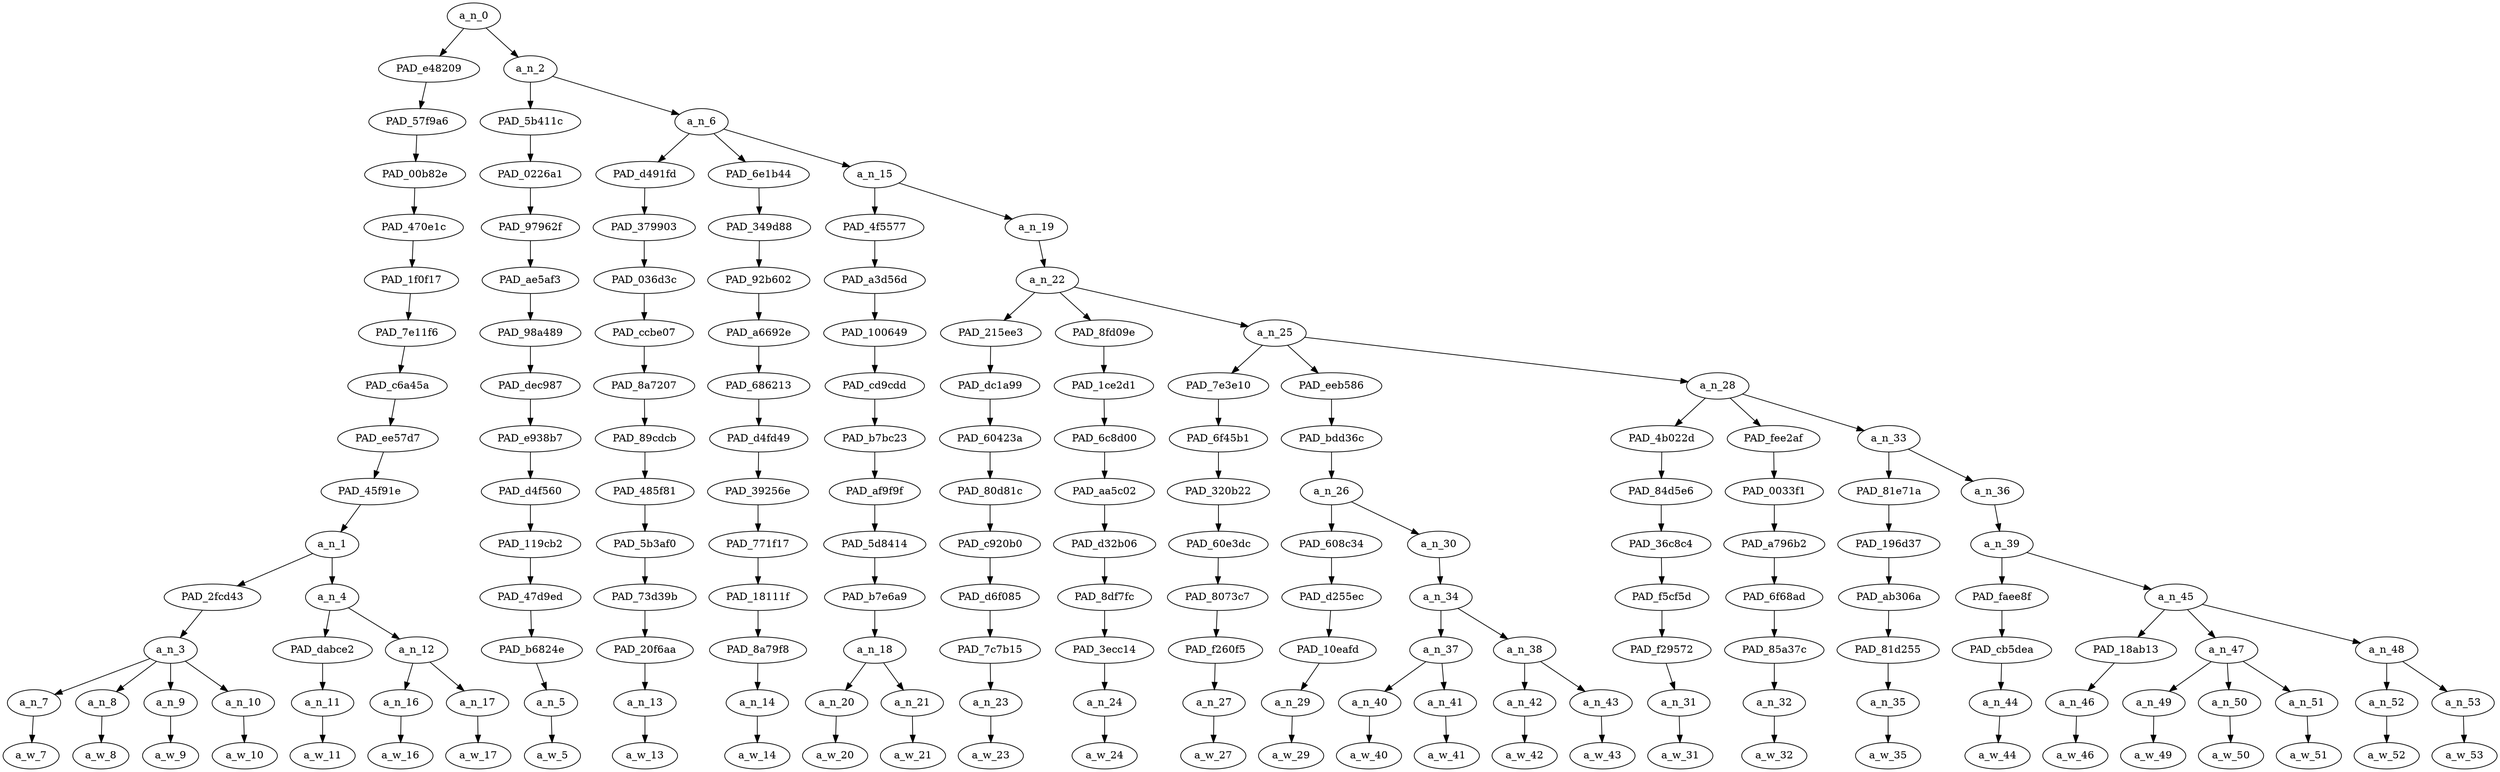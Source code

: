 strict digraph "" {
	a_n_0	[div_dir=1,
		index=0,
		level=14,
		pos="5.771669238683128,14!",
		text_span="[0, 1, 2, 3, 4, 5, 6, 7, 8, 9, 10, 11, 12, 13, 14, 15, 16, 17, 18, 19, 20, 21, 22, 23, 24, 25, 26, 27, 28, 29]",
		value=1.00000000];
	PAD_e48209	[div_dir=1,
		index=0,
		level=13,
		pos="3.125,13!",
		text_span="[0, 1, 2, 3, 4, 5, 6]",
		value=0.39258813];
	a_n_0 -> PAD_e48209;
	a_n_2	[div_dir=-1,
		index=1,
		level=13,
		pos="8.418338477366255,13!",
		text_span="[7, 8, 9, 10, 11, 12, 13, 14, 15, 16, 17, 18, 19, 20, 21, 22, 23, 24, 25, 26, 27, 28, 29]",
		value=0.60738713];
	a_n_0 -> a_n_2;
	PAD_57f9a6	[div_dir=1,
		index=0,
		level=12,
		pos="3.125,12!",
		text_span="[0, 1, 2, 3, 4, 5, 6]",
		value=0.39258813];
	PAD_e48209 -> PAD_57f9a6;
	PAD_00b82e	[div_dir=1,
		index=0,
		level=11,
		pos="3.125,11!",
		text_span="[0, 1, 2, 3, 4, 5, 6]",
		value=0.39258813];
	PAD_57f9a6 -> PAD_00b82e;
	PAD_470e1c	[div_dir=1,
		index=0,
		level=10,
		pos="3.125,10!",
		text_span="[0, 1, 2, 3, 4, 5, 6]",
		value=0.39258813];
	PAD_00b82e -> PAD_470e1c;
	PAD_1f0f17	[div_dir=1,
		index=0,
		level=9,
		pos="3.125,9!",
		text_span="[0, 1, 2, 3, 4, 5, 6]",
		value=0.39258813];
	PAD_470e1c -> PAD_1f0f17;
	PAD_7e11f6	[div_dir=1,
		index=0,
		level=8,
		pos="3.125,8!",
		text_span="[0, 1, 2, 3, 4, 5, 6]",
		value=0.39258813];
	PAD_1f0f17 -> PAD_7e11f6;
	PAD_c6a45a	[div_dir=1,
		index=0,
		level=7,
		pos="3.125,7!",
		text_span="[0, 1, 2, 3, 4, 5, 6]",
		value=0.39258813];
	PAD_7e11f6 -> PAD_c6a45a;
	PAD_ee57d7	[div_dir=1,
		index=0,
		level=6,
		pos="3.125,6!",
		text_span="[0, 1, 2, 3, 4, 5, 6]",
		value=0.39258813];
	PAD_c6a45a -> PAD_ee57d7;
	PAD_45f91e	[div_dir=1,
		index=0,
		level=5,
		pos="3.125,5!",
		text_span="[0, 1, 2, 3, 4, 5, 6]",
		value=0.39258813];
	PAD_ee57d7 -> PAD_45f91e;
	a_n_1	[div_dir=1,
		index=0,
		level=4,
		pos="3.125,4!",
		text_span="[0, 1, 2, 3, 4, 5, 6]",
		value=0.39258813];
	PAD_45f91e -> a_n_1;
	PAD_2fcd43	[div_dir=1,
		index=0,
		level=3,
		pos="1.5,3!",
		text_span="[0, 1, 2, 3]",
		value=0.25784945];
	a_n_1 -> PAD_2fcd43;
	a_n_4	[div_dir=-1,
		index=1,
		level=3,
		pos="4.75,3!",
		text_span="[4, 5, 6]",
		value=0.13448982];
	a_n_1 -> a_n_4;
	a_n_3	[div_dir=1,
		index=0,
		level=2,
		pos="1.5,2!",
		text_span="[0, 1, 2, 3]",
		value=0.25784945];
	PAD_2fcd43 -> a_n_3;
	a_n_7	[div_dir=1,
		index=0,
		level=1,
		pos="0.0,1!",
		text_span="[0]",
		value=0.04856770];
	a_n_3 -> a_n_7;
	a_n_8	[div_dir=1,
		index=1,
		level=1,
		pos="1.0,1!",
		text_span="[1]",
		value=0.08026808];
	a_n_3 -> a_n_8;
	a_n_9	[div_dir=1,
		index=2,
		level=1,
		pos="2.0,1!",
		text_span="[2]",
		value=0.08770953];
	a_n_3 -> a_n_9;
	a_n_10	[div_dir=1,
		index=3,
		level=1,
		pos="3.0,1!",
		text_span="[3]",
		value=0.04080387];
	a_n_3 -> a_n_10;
	a_w_7	[div_dir=0,
		index=0,
		level=0,
		pos="0,0!",
		text_span="[0]",
		value="<user>"];
	a_n_7 -> a_w_7;
	a_w_8	[div_dir=0,
		index=1,
		level=0,
		pos="1,0!",
		text_span="[1]",
		value="<user>1"];
	a_n_8 -> a_w_8;
	a_w_9	[div_dir=0,
		index=2,
		level=0,
		pos="2,0!",
		text_span="[2]",
		value="<user>2"];
	a_n_9 -> a_w_9;
	a_w_10	[div_dir=0,
		index=3,
		level=0,
		pos="3,0!",
		text_span="[3]",
		value=millions];
	a_n_10 -> a_w_10;
	PAD_dabce2	[div_dir=1,
		index=1,
		level=2,
		pos="4.0,2!",
		text_span="[4]",
		value=0.01859836];
	a_n_4 -> PAD_dabce2;
	a_n_12	[div_dir=-1,
		index=2,
		level=2,
		pos="5.5,2!",
		text_span="[5, 6]",
		value=0.11587789];
	a_n_4 -> a_n_12;
	a_n_11	[div_dir=1,
		index=4,
		level=1,
		pos="4.0,1!",
		text_span="[4]",
		value=0.01859836];
	PAD_dabce2 -> a_n_11;
	a_w_11	[div_dir=0,
		index=4,
		level=0,
		pos="4,0!",
		text_span="[4]",
		value=of];
	a_n_11 -> a_w_11;
	a_n_16	[div_dir=-1,
		index=5,
		level=1,
		pos="5.0,1!",
		text_span="[5]",
		value=0.08896522];
	a_n_12 -> a_n_16;
	a_n_17	[div_dir=1,
		index=6,
		level=1,
		pos="6.0,1!",
		text_span="[6]",
		value=0.02686570];
	a_n_12 -> a_n_17;
	a_w_16	[div_dir=0,
		index=5,
		level=0,
		pos="5,0!",
		text_span="[5]",
		value=yemeni];
	a_n_16 -> a_w_16;
	a_w_17	[div_dir=0,
		index=6,
		level=0,
		pos="6,0!",
		text_span="[6]",
		value=children];
	a_n_17 -> a_w_17;
	PAD_5b411c	[div_dir=-1,
		index=1,
		level=12,
		pos="7.0,12!",
		text_span="[7]",
		value=0.04943916];
	a_n_2 -> PAD_5b411c;
	a_n_6	[div_dir=-1,
		index=2,
		level=12,
		pos="9.83667695473251,12!",
		text_span="[8, 9, 10, 11, 12, 13, 14, 15, 16, 17, 18, 19, 20, 21, 22, 23, 24, 25, 26, 27, 28, 29]",
		value=0.55785803];
	a_n_2 -> a_n_6;
	PAD_0226a1	[div_dir=-1,
		index=1,
		level=11,
		pos="7.0,11!",
		text_span="[7]",
		value=0.04943916];
	PAD_5b411c -> PAD_0226a1;
	PAD_97962f	[div_dir=-1,
		index=1,
		level=10,
		pos="7.0,10!",
		text_span="[7]",
		value=0.04943916];
	PAD_0226a1 -> PAD_97962f;
	PAD_ae5af3	[div_dir=-1,
		index=1,
		level=9,
		pos="7.0,9!",
		text_span="[7]",
		value=0.04943916];
	PAD_97962f -> PAD_ae5af3;
	PAD_98a489	[div_dir=-1,
		index=1,
		level=8,
		pos="7.0,8!",
		text_span="[7]",
		value=0.04943916];
	PAD_ae5af3 -> PAD_98a489;
	PAD_dec987	[div_dir=-1,
		index=1,
		level=7,
		pos="7.0,7!",
		text_span="[7]",
		value=0.04943916];
	PAD_98a489 -> PAD_dec987;
	PAD_e938b7	[div_dir=-1,
		index=1,
		level=6,
		pos="7.0,6!",
		text_span="[7]",
		value=0.04943916];
	PAD_dec987 -> PAD_e938b7;
	PAD_d4f560	[div_dir=-1,
		index=1,
		level=5,
		pos="7.0,5!",
		text_span="[7]",
		value=0.04943916];
	PAD_e938b7 -> PAD_d4f560;
	PAD_119cb2	[div_dir=-1,
		index=1,
		level=4,
		pos="7.0,4!",
		text_span="[7]",
		value=0.04943916];
	PAD_d4f560 -> PAD_119cb2;
	PAD_47d9ed	[div_dir=-1,
		index=2,
		level=3,
		pos="7.0,3!",
		text_span="[7]",
		value=0.04943916];
	PAD_119cb2 -> PAD_47d9ed;
	PAD_b6824e	[div_dir=-1,
		index=3,
		level=2,
		pos="7.0,2!",
		text_span="[7]",
		value=0.04943916];
	PAD_47d9ed -> PAD_b6824e;
	a_n_5	[div_dir=-1,
		index=7,
		level=1,
		pos="7.0,1!",
		text_span="[7]",
		value=0.04943916];
	PAD_b6824e -> a_n_5;
	a_w_5	[div_dir=0,
		index=7,
		level=0,
		pos="7,0!",
		text_span="[7]",
		value=starve];
	a_n_5 -> a_w_5;
	PAD_d491fd	[div_dir=1,
		index=2,
		level=11,
		pos="8.0,11!",
		text_span="[8]",
		value=0.01889269];
	a_n_6 -> PAD_d491fd;
	PAD_6e1b44	[div_dir=-1,
		index=3,
		level=11,
		pos="9.0,11!",
		text_span="[9]",
		value=0.01645556];
	a_n_6 -> PAD_6e1b44;
	a_n_15	[div_dir=-1,
		index=4,
		level=11,
		pos="12.510030864197532,11!",
		text_span="[10, 11, 12, 13, 14, 15, 16, 17, 18, 19, 20, 21, 22, 23, 24, 25, 26, 27, 28, 29]",
		value=0.52245819];
	a_n_6 -> a_n_15;
	PAD_379903	[div_dir=1,
		index=2,
		level=10,
		pos="8.0,10!",
		text_span="[8]",
		value=0.01889269];
	PAD_d491fd -> PAD_379903;
	PAD_036d3c	[div_dir=1,
		index=2,
		level=9,
		pos="8.0,9!",
		text_span="[8]",
		value=0.01889269];
	PAD_379903 -> PAD_036d3c;
	PAD_ccbe07	[div_dir=1,
		index=2,
		level=8,
		pos="8.0,8!",
		text_span="[8]",
		value=0.01889269];
	PAD_036d3c -> PAD_ccbe07;
	PAD_8a7207	[div_dir=1,
		index=2,
		level=7,
		pos="8.0,7!",
		text_span="[8]",
		value=0.01889269];
	PAD_ccbe07 -> PAD_8a7207;
	PAD_89cdcb	[div_dir=1,
		index=2,
		level=6,
		pos="8.0,6!",
		text_span="[8]",
		value=0.01889269];
	PAD_8a7207 -> PAD_89cdcb;
	PAD_485f81	[div_dir=1,
		index=2,
		level=5,
		pos="8.0,5!",
		text_span="[8]",
		value=0.01889269];
	PAD_89cdcb -> PAD_485f81;
	PAD_5b3af0	[div_dir=1,
		index=2,
		level=4,
		pos="8.0,4!",
		text_span="[8]",
		value=0.01889269];
	PAD_485f81 -> PAD_5b3af0;
	PAD_73d39b	[div_dir=1,
		index=3,
		level=3,
		pos="8.0,3!",
		text_span="[8]",
		value=0.01889269];
	PAD_5b3af0 -> PAD_73d39b;
	PAD_20f6aa	[div_dir=1,
		index=4,
		level=2,
		pos="8.0,2!",
		text_span="[8]",
		value=0.01889269];
	PAD_73d39b -> PAD_20f6aa;
	a_n_13	[div_dir=1,
		index=8,
		level=1,
		pos="8.0,1!",
		text_span="[8]",
		value=0.01889269];
	PAD_20f6aa -> a_n_13;
	a_w_13	[div_dir=0,
		index=8,
		level=0,
		pos="8,0!",
		text_span="[8]",
		value=because];
	a_n_13 -> a_w_13;
	PAD_349d88	[div_dir=-1,
		index=3,
		level=10,
		pos="9.0,10!",
		text_span="[9]",
		value=0.01645556];
	PAD_6e1b44 -> PAD_349d88;
	PAD_92b602	[div_dir=-1,
		index=3,
		level=9,
		pos="9.0,9!",
		text_span="[9]",
		value=0.01645556];
	PAD_349d88 -> PAD_92b602;
	PAD_a6692e	[div_dir=-1,
		index=3,
		level=8,
		pos="9.0,8!",
		text_span="[9]",
		value=0.01645556];
	PAD_92b602 -> PAD_a6692e;
	PAD_686213	[div_dir=-1,
		index=3,
		level=7,
		pos="9.0,7!",
		text_span="[9]",
		value=0.01645556];
	PAD_a6692e -> PAD_686213;
	PAD_d4fd49	[div_dir=-1,
		index=3,
		level=6,
		pos="9.0,6!",
		text_span="[9]",
		value=0.01645556];
	PAD_686213 -> PAD_d4fd49;
	PAD_39256e	[div_dir=-1,
		index=3,
		level=5,
		pos="9.0,5!",
		text_span="[9]",
		value=0.01645556];
	PAD_d4fd49 -> PAD_39256e;
	PAD_771f17	[div_dir=-1,
		index=3,
		level=4,
		pos="9.0,4!",
		text_span="[9]",
		value=0.01645556];
	PAD_39256e -> PAD_771f17;
	PAD_18111f	[div_dir=-1,
		index=4,
		level=3,
		pos="9.0,3!",
		text_span="[9]",
		value=0.01645556];
	PAD_771f17 -> PAD_18111f;
	PAD_8a79f8	[div_dir=-1,
		index=5,
		level=2,
		pos="9.0,2!",
		text_span="[9]",
		value=0.01645556];
	PAD_18111f -> PAD_8a79f8;
	a_n_14	[div_dir=-1,
		index=9,
		level=1,
		pos="9.0,1!",
		text_span="[9]",
		value=0.01645556];
	PAD_8a79f8 -> a_n_14;
	a_w_14	[div_dir=0,
		index=9,
		level=0,
		pos="9,0!",
		text_span="[9]",
		value=of1];
	a_n_14 -> a_w_14;
	PAD_4f5577	[div_dir=1,
		index=4,
		level=10,
		pos="10.5,10!",
		text_span="[10, 11]",
		value=0.08206103];
	a_n_15 -> PAD_4f5577;
	a_n_19	[div_dir=-1,
		index=5,
		level=10,
		pos="14.520061728395063,10!",
		text_span="[12, 13, 14, 15, 16, 17, 18, 19, 20, 21, 22, 23, 24, 25, 26, 27, 28, 29]",
		value=0.44032985];
	a_n_15 -> a_n_19;
	PAD_a3d56d	[div_dir=1,
		index=4,
		level=9,
		pos="10.5,9!",
		text_span="[10, 11]",
		value=0.08206103];
	PAD_4f5577 -> PAD_a3d56d;
	PAD_100649	[div_dir=1,
		index=4,
		level=8,
		pos="10.5,8!",
		text_span="[10, 11]",
		value=0.08206103];
	PAD_a3d56d -> PAD_100649;
	PAD_cd9cdd	[div_dir=1,
		index=4,
		level=7,
		pos="10.5,7!",
		text_span="[10, 11]",
		value=0.08206103];
	PAD_100649 -> PAD_cd9cdd;
	PAD_b7bc23	[div_dir=1,
		index=4,
		level=6,
		pos="10.5,6!",
		text_span="[10, 11]",
		value=0.08206103];
	PAD_cd9cdd -> PAD_b7bc23;
	PAD_af9f9f	[div_dir=1,
		index=4,
		level=5,
		pos="10.5,5!",
		text_span="[10, 11]",
		value=0.08206103];
	PAD_b7bc23 -> PAD_af9f9f;
	PAD_5d8414	[div_dir=1,
		index=4,
		level=4,
		pos="10.5,4!",
		text_span="[10, 11]",
		value=0.08206103];
	PAD_af9f9f -> PAD_5d8414;
	PAD_b7e6a9	[div_dir=1,
		index=5,
		level=3,
		pos="10.5,3!",
		text_span="[10, 11]",
		value=0.08206103];
	PAD_5d8414 -> PAD_b7e6a9;
	a_n_18	[div_dir=1,
		index=6,
		level=2,
		pos="10.5,2!",
		text_span="[10, 11]",
		value=0.08206103];
	PAD_b7e6a9 -> a_n_18;
	a_n_20	[div_dir=1,
		index=10,
		level=1,
		pos="10.0,1!",
		text_span="[10]",
		value=0.04919415];
	a_n_18 -> a_n_20;
	a_n_21	[div_dir=-1,
		index=11,
		level=1,
		pos="11.0,1!",
		text_span="[11]",
		value=0.03286346];
	a_n_18 -> a_n_21;
	a_w_20	[div_dir=0,
		index=10,
		level=0,
		pos="10,0!",
		text_span="[10]",
		value=trump];
	a_n_20 -> a_w_20;
	a_w_21	[div_dir=0,
		index=11,
		level=0,
		pos="11,0!",
		text_span="[11]",
		value=policies];
	a_n_21 -> a_w_21;
	a_n_22	[div_dir=-1,
		index=5,
		level=9,
		pos="14.520061728395063,9!",
		text_span="[12, 13, 14, 15, 16, 17, 18, 19, 20, 21, 22, 23, 24, 25, 26, 27, 28, 29]",
		value=0.44025802];
	a_n_19 -> a_n_22;
	PAD_215ee3	[div_dir=1,
		index=5,
		level=8,
		pos="12.0,8!",
		text_span="[12]",
		value=0.03645966];
	a_n_22 -> PAD_215ee3;
	PAD_8fd09e	[div_dir=-1,
		index=6,
		level=8,
		pos="13.0,8!",
		text_span="[13]",
		value=0.01889599];
	a_n_22 -> PAD_8fd09e;
	a_n_25	[div_dir=-1,
		index=7,
		level=8,
		pos="18.560185185185187,8!",
		text_span="[14, 15, 16, 17, 18, 19, 20, 21, 22, 23, 24, 25, 26, 27, 28, 29]",
		value=0.38483053];
	a_n_22 -> a_n_25;
	PAD_dc1a99	[div_dir=1,
		index=5,
		level=7,
		pos="12.0,7!",
		text_span="[12]",
		value=0.03645966];
	PAD_215ee3 -> PAD_dc1a99;
	PAD_60423a	[div_dir=1,
		index=5,
		level=6,
		pos="12.0,6!",
		text_span="[12]",
		value=0.03645966];
	PAD_dc1a99 -> PAD_60423a;
	PAD_80d81c	[div_dir=1,
		index=5,
		level=5,
		pos="12.0,5!",
		text_span="[12]",
		value=0.03645966];
	PAD_60423a -> PAD_80d81c;
	PAD_c920b0	[div_dir=1,
		index=5,
		level=4,
		pos="12.0,4!",
		text_span="[12]",
		value=0.03645966];
	PAD_80d81c -> PAD_c920b0;
	PAD_d6f085	[div_dir=1,
		index=6,
		level=3,
		pos="12.0,3!",
		text_span="[12]",
		value=0.03645966];
	PAD_c920b0 -> PAD_d6f085;
	PAD_7c7b15	[div_dir=1,
		index=7,
		level=2,
		pos="12.0,2!",
		text_span="[12]",
		value=0.03645966];
	PAD_d6f085 -> PAD_7c7b15;
	a_n_23	[div_dir=1,
		index=12,
		level=1,
		pos="12.0,1!",
		text_span="[12]",
		value=0.03645966];
	PAD_7c7b15 -> a_n_23;
	a_w_23	[div_dir=0,
		index=12,
		level=0,
		pos="12,0!",
		text_span="[12]",
		value=republicans];
	a_n_23 -> a_w_23;
	PAD_1ce2d1	[div_dir=-1,
		index=6,
		level=7,
		pos="13.0,7!",
		text_span="[13]",
		value=0.01889599];
	PAD_8fd09e -> PAD_1ce2d1;
	PAD_6c8d00	[div_dir=-1,
		index=6,
		level=6,
		pos="13.0,6!",
		text_span="[13]",
		value=0.01889599];
	PAD_1ce2d1 -> PAD_6c8d00;
	PAD_aa5c02	[div_dir=-1,
		index=6,
		level=5,
		pos="13.0,5!",
		text_span="[13]",
		value=0.01889599];
	PAD_6c8d00 -> PAD_aa5c02;
	PAD_d32b06	[div_dir=-1,
		index=6,
		level=4,
		pos="13.0,4!",
		text_span="[13]",
		value=0.01889599];
	PAD_aa5c02 -> PAD_d32b06;
	PAD_8df7fc	[div_dir=-1,
		index=7,
		level=3,
		pos="13.0,3!",
		text_span="[13]",
		value=0.01889599];
	PAD_d32b06 -> PAD_8df7fc;
	PAD_3ecc14	[div_dir=-1,
		index=8,
		level=2,
		pos="13.0,2!",
		text_span="[13]",
		value=0.01889599];
	PAD_8df7fc -> PAD_3ecc14;
	a_n_24	[div_dir=-1,
		index=13,
		level=1,
		pos="13.0,1!",
		text_span="[13]",
		value=0.01889599];
	PAD_3ecc14 -> a_n_24;
	a_w_24	[div_dir=0,
		index=13,
		level=0,
		pos="13,0!",
		text_span="[13]",
		value=i];
	a_n_24 -> a_w_24;
	PAD_7e3e10	[div_dir=-1,
		index=8,
		level=7,
		pos="19.0,7!",
		text_span="[19]",
		value=0.01305130];
	a_n_25 -> PAD_7e3e10;
	PAD_eeb586	[div_dir=1,
		index=7,
		level=7,
		pos="15.25,7!",
		text_span="[14, 15, 16, 17, 18]",
		value=0.11546397];
	a_n_25 -> PAD_eeb586;
	a_n_28	[div_dir=-1,
		index=9,
		level=7,
		pos="21.430555555555557,7!",
		text_span="[20, 21, 22, 23, 24, 25, 26, 27, 28, 29]",
		value=0.25624218];
	a_n_25 -> a_n_28;
	PAD_6f45b1	[div_dir=-1,
		index=8,
		level=6,
		pos="19.0,6!",
		text_span="[19]",
		value=0.01305130];
	PAD_7e3e10 -> PAD_6f45b1;
	PAD_320b22	[div_dir=-1,
		index=8,
		level=5,
		pos="19.0,5!",
		text_span="[19]",
		value=0.01305130];
	PAD_6f45b1 -> PAD_320b22;
	PAD_60e3dc	[div_dir=-1,
		index=9,
		level=4,
		pos="19.0,4!",
		text_span="[19]",
		value=0.01305130];
	PAD_320b22 -> PAD_60e3dc;
	PAD_8073c7	[div_dir=-1,
		index=10,
		level=3,
		pos="19.0,3!",
		text_span="[19]",
		value=0.01305130];
	PAD_60e3dc -> PAD_8073c7;
	PAD_f260f5	[div_dir=-1,
		index=12,
		level=2,
		pos="19.0,2!",
		text_span="[19]",
		value=0.01305130];
	PAD_8073c7 -> PAD_f260f5;
	a_n_27	[div_dir=-1,
		index=19,
		level=1,
		pos="19.0,1!",
		text_span="[19]",
		value=0.01305130];
	PAD_f260f5 -> a_n_27;
	a_w_27	[div_dir=0,
		index=19,
		level=0,
		pos="19,0!",
		text_span="[19]",
		value=and];
	a_n_27 -> a_w_27;
	PAD_bdd36c	[div_dir=1,
		index=7,
		level=6,
		pos="15.25,6!",
		text_span="[14, 15, 16, 17, 18]",
		value=0.11546397];
	PAD_eeb586 -> PAD_bdd36c;
	a_n_26	[div_dir=1,
		index=7,
		level=5,
		pos="15.25,5!",
		text_span="[14, 15, 16, 17, 18]",
		value=0.11546397];
	PAD_bdd36c -> a_n_26;
	PAD_608c34	[div_dir=-1,
		index=7,
		level=4,
		pos="14.0,4!",
		text_span="[14]",
		value=0.02246945];
	a_n_26 -> PAD_608c34;
	a_n_30	[div_dir=1,
		index=8,
		level=4,
		pos="16.5,4!",
		text_span="[15, 16, 17, 18]",
		value=0.09296630];
	a_n_26 -> a_n_30;
	PAD_d255ec	[div_dir=-1,
		index=8,
		level=3,
		pos="14.0,3!",
		text_span="[14]",
		value=0.02246945];
	PAD_608c34 -> PAD_d255ec;
	PAD_10eafd	[div_dir=-1,
		index=9,
		level=2,
		pos="14.0,2!",
		text_span="[14]",
		value=0.02246945];
	PAD_d255ec -> PAD_10eafd;
	a_n_29	[div_dir=-1,
		index=14,
		level=1,
		pos="14.0,1!",
		text_span="[14]",
		value=0.02246945];
	PAD_10eafd -> a_n_29;
	a_w_29	[div_dir=0,
		index=14,
		level=0,
		pos="14,0!",
		text_span="[14]",
		value=sleep];
	a_n_29 -> a_w_29;
	a_n_34	[div_dir=1,
		index=9,
		level=3,
		pos="16.5,3!",
		text_span="[15, 16, 17, 18]",
		value=0.09291529];
	a_n_30 -> a_n_34;
	a_n_37	[div_dir=1,
		index=10,
		level=2,
		pos="15.5,2!",
		text_span="[15, 16]",
		value=0.04204787];
	a_n_34 -> a_n_37;
	a_n_38	[div_dir=1,
		index=11,
		level=2,
		pos="17.5,2!",
		text_span="[17, 18]",
		value=0.05081641];
	a_n_34 -> a_n_38;
	a_n_40	[div_dir=-1,
		index=15,
		level=1,
		pos="15.0,1!",
		text_span="[15]",
		value=0.01603578];
	a_n_37 -> a_n_40;
	a_n_41	[div_dir=1,
		index=16,
		level=1,
		pos="16.0,1!",
		text_span="[16]",
		value=0.02600112];
	a_n_37 -> a_n_41;
	a_w_40	[div_dir=0,
		index=15,
		level=0,
		pos="15,0!",
		text_span="[15]",
		value=a];
	a_n_40 -> a_w_40;
	a_w_41	[div_dir=0,
		index=16,
		level=0,
		pos="16,0!",
		text_span="[16]",
		value=woman];
	a_n_41 -> a_w_41;
	a_n_42	[div_dir=1,
		index=17,
		level=1,
		pos="17.0,1!",
		text_span="[17]",
		value=0.02053740];
	a_n_38 -> a_n_42;
	a_n_43	[div_dir=1,
		index=18,
		level=1,
		pos="18.0,1!",
		text_span="[18]",
		value=0.03021542];
	a_n_38 -> a_n_43;
	a_w_42	[div_dir=0,
		index=17,
		level=0,
		pos="17,0!",
		text_span="[17]",
		value=gets];
	a_n_42 -> a_w_42;
	a_w_43	[div_dir=0,
		index=18,
		level=0,
		pos="18,0!",
		text_span="[18]",
		value=raped];
	a_n_43 -> a_w_43;
	PAD_4b022d	[div_dir=-1,
		index=9,
		level=6,
		pos="20.0,6!",
		text_span="[20]",
		value=0.01303569];
	a_n_28 -> PAD_4b022d;
	PAD_fee2af	[div_dir=1,
		index=10,
		level=6,
		pos="21.0,6!",
		text_span="[21]",
		value=0.01035801];
	a_n_28 -> PAD_fee2af;
	a_n_33	[div_dir=-1,
		index=11,
		level=6,
		pos="23.291666666666668,6!",
		text_span="[22, 23, 24, 25, 26, 27, 28, 29]",
		value=0.23274349];
	a_n_28 -> a_n_33;
	PAD_84d5e6	[div_dir=-1,
		index=9,
		level=5,
		pos="20.0,5!",
		text_span="[20]",
		value=0.01303569];
	PAD_4b022d -> PAD_84d5e6;
	PAD_36c8c4	[div_dir=-1,
		index=10,
		level=4,
		pos="20.0,4!",
		text_span="[20]",
		value=0.01303569];
	PAD_84d5e6 -> PAD_36c8c4;
	PAD_f5cf5d	[div_dir=-1,
		index=11,
		level=3,
		pos="20.0,3!",
		text_span="[20]",
		value=0.01303569];
	PAD_36c8c4 -> PAD_f5cf5d;
	PAD_f29572	[div_dir=-1,
		index=13,
		level=2,
		pos="20.0,2!",
		text_span="[20]",
		value=0.01303569];
	PAD_f5cf5d -> PAD_f29572;
	a_n_31	[div_dir=-1,
		index=20,
		level=1,
		pos="20.0,1!",
		text_span="[20]",
		value=0.01303569];
	PAD_f29572 -> a_n_31;
	a_w_31	[div_dir=0,
		index=20,
		level=0,
		pos="20,0!",
		text_span="[20]",
		value=does];
	a_n_31 -> a_w_31;
	PAD_0033f1	[div_dir=1,
		index=10,
		level=5,
		pos="21.0,5!",
		text_span="[21]",
		value=0.01035801];
	PAD_fee2af -> PAD_0033f1;
	PAD_a796b2	[div_dir=1,
		index=11,
		level=4,
		pos="21.0,4!",
		text_span="[21]",
		value=0.01035801];
	PAD_0033f1 -> PAD_a796b2;
	PAD_6f68ad	[div_dir=1,
		index=12,
		level=3,
		pos="21.0,3!",
		text_span="[21]",
		value=0.01035801];
	PAD_a796b2 -> PAD_6f68ad;
	PAD_85a37c	[div_dir=1,
		index=14,
		level=2,
		pos="21.0,2!",
		text_span="[21]",
		value=0.01035801];
	PAD_6f68ad -> PAD_85a37c;
	a_n_32	[div_dir=1,
		index=21,
		level=1,
		pos="21.0,1!",
		text_span="[21]",
		value=0.01035801];
	PAD_85a37c -> a_n_32;
	a_w_32	[div_dir=0,
		index=21,
		level=0,
		pos="21,0!",
		text_span="[21]",
		value=not];
	a_n_32 -> a_w_32;
	PAD_81e71a	[div_dir=-1,
		index=11,
		level=5,
		pos="22.0,5!",
		text_span="[22]",
		value=0.01337756];
	a_n_33 -> PAD_81e71a;
	a_n_36	[div_dir=-1,
		index=12,
		level=5,
		pos="24.583333333333336,5!",
		text_span="[23, 24, 25, 26, 27, 28, 29]",
		value=0.21925676];
	a_n_33 -> a_n_36;
	PAD_196d37	[div_dir=-1,
		index=12,
		level=4,
		pos="22.0,4!",
		text_span="[22]",
		value=0.01337756];
	PAD_81e71a -> PAD_196d37;
	PAD_ab306a	[div_dir=-1,
		index=13,
		level=3,
		pos="22.0,3!",
		text_span="[22]",
		value=0.01337756];
	PAD_196d37 -> PAD_ab306a;
	PAD_81d255	[div_dir=-1,
		index=15,
		level=2,
		pos="22.0,2!",
		text_span="[22]",
		value=0.01337756];
	PAD_ab306a -> PAD_81d255;
	a_n_35	[div_dir=-1,
		index=22,
		level=1,
		pos="22.0,1!",
		text_span="[22]",
		value=0.01337756];
	PAD_81d255 -> a_n_35;
	a_w_35	[div_dir=0,
		index=22,
		level=0,
		pos="22,0!",
		text_span="[22]",
		value=want];
	a_n_35 -> a_w_35;
	a_n_39	[div_dir=-1,
		index=13,
		level=4,
		pos="24.583333333333336,4!",
		text_span="[23, 24, 25, 26, 27, 28, 29]",
		value=0.21915777];
	a_n_36 -> a_n_39;
	PAD_faee8f	[div_dir=1,
		index=14,
		level=3,
		pos="23.0,3!",
		text_span="[23]",
		value=0.01129461];
	a_n_39 -> PAD_faee8f;
	a_n_45	[div_dir=-1,
		index=15,
		level=3,
		pos="26.166666666666668,3!",
		text_span="[24, 25, 26, 27, 28, 29]",
		value=0.20776416];
	a_n_39 -> a_n_45;
	PAD_cb5dea	[div_dir=1,
		index=16,
		level=2,
		pos="23.0,2!",
		text_span="[23]",
		value=0.01129461];
	PAD_faee8f -> PAD_cb5dea;
	a_n_44	[div_dir=1,
		index=23,
		level=1,
		pos="23.0,1!",
		text_span="[23]",
		value=0.01129461];
	PAD_cb5dea -> a_n_44;
	a_w_44	[div_dir=0,
		index=23,
		level=0,
		pos="23,0!",
		text_span="[23]",
		value=to];
	a_n_44 -> a_w_44;
	PAD_18ab13	[div_dir=1,
		index=17,
		level=2,
		pos="24.0,2!",
		text_span="[24]",
		value=0.01696852];
	a_n_45 -> PAD_18ab13;
	a_n_47	[div_dir=1,
		index=18,
		level=2,
		pos="26.0,2!",
		text_span="[25, 26, 27]",
		value=0.10791411];
	a_n_45 -> a_n_47;
	a_n_48	[div_dir=-1,
		index=19,
		level=2,
		pos="28.5,2!",
		text_span="[28, 29]",
		value=0.08277174];
	a_n_45 -> a_n_48;
	a_n_46	[div_dir=1,
		index=24,
		level=1,
		pos="24.0,1!",
		text_span="[24]",
		value=0.01696852];
	PAD_18ab13 -> a_n_46;
	a_w_46	[div_dir=0,
		index=24,
		level=0,
		pos="24,0!",
		text_span="[24]",
		value=carry];
	a_n_46 -> a_w_46;
	a_n_49	[div_dir=1,
		index=25,
		level=1,
		pos="25.0,1!",
		text_span="[25]",
		value=0.01901445];
	a_n_47 -> a_n_49;
	a_n_50	[div_dir=1,
		index=26,
		level=1,
		pos="26.0,1!",
		text_span="[26]",
		value=0.03477718];
	a_n_47 -> a_n_50;
	a_n_51	[div_dir=-1,
		index=27,
		level=1,
		pos="27.0,1!",
		text_span="[27]",
		value=0.05408504];
	a_n_47 -> a_n_51;
	a_w_49	[div_dir=0,
		index=25,
		level=0,
		pos="25,0!",
		text_span="[25]",
		value=his];
	a_n_49 -> a_w_49;
	a_w_50	[div_dir=0,
		index=26,
		level=0,
		pos="26,0!",
		text_span="[26]",
		value=baby];
	a_n_50 -> a_w_50;
	a_w_51	[div_dir=0,
		index=27,
		level=0,
		pos="27,0!",
		text_span="[27]",
		value=republicans1];
	a_n_51 -> a_w_51;
	a_n_52	[div_dir=1,
		index=28,
		level=1,
		pos="28.0,1!",
		text_span="[28]",
		value=0.03571468];
	a_n_48 -> a_n_52;
	a_n_53	[div_dir=-1,
		index=29,
		level=1,
		pos="29.0,1!",
		text_span="[29]",
		value=0.04678233];
	a_n_48 -> a_n_53;
	a_w_52	[div_dir=0,
		index=28,
		level=0,
		pos="28,0!",
		text_span="[28]",
		value=real];
	a_n_52 -> a_w_52;
	a_w_53	[div_dir=0,
		index=29,
		level=0,
		pos="29,0!",
		text_span="[29]",
		value=shit];
	a_n_53 -> a_w_53;
}
